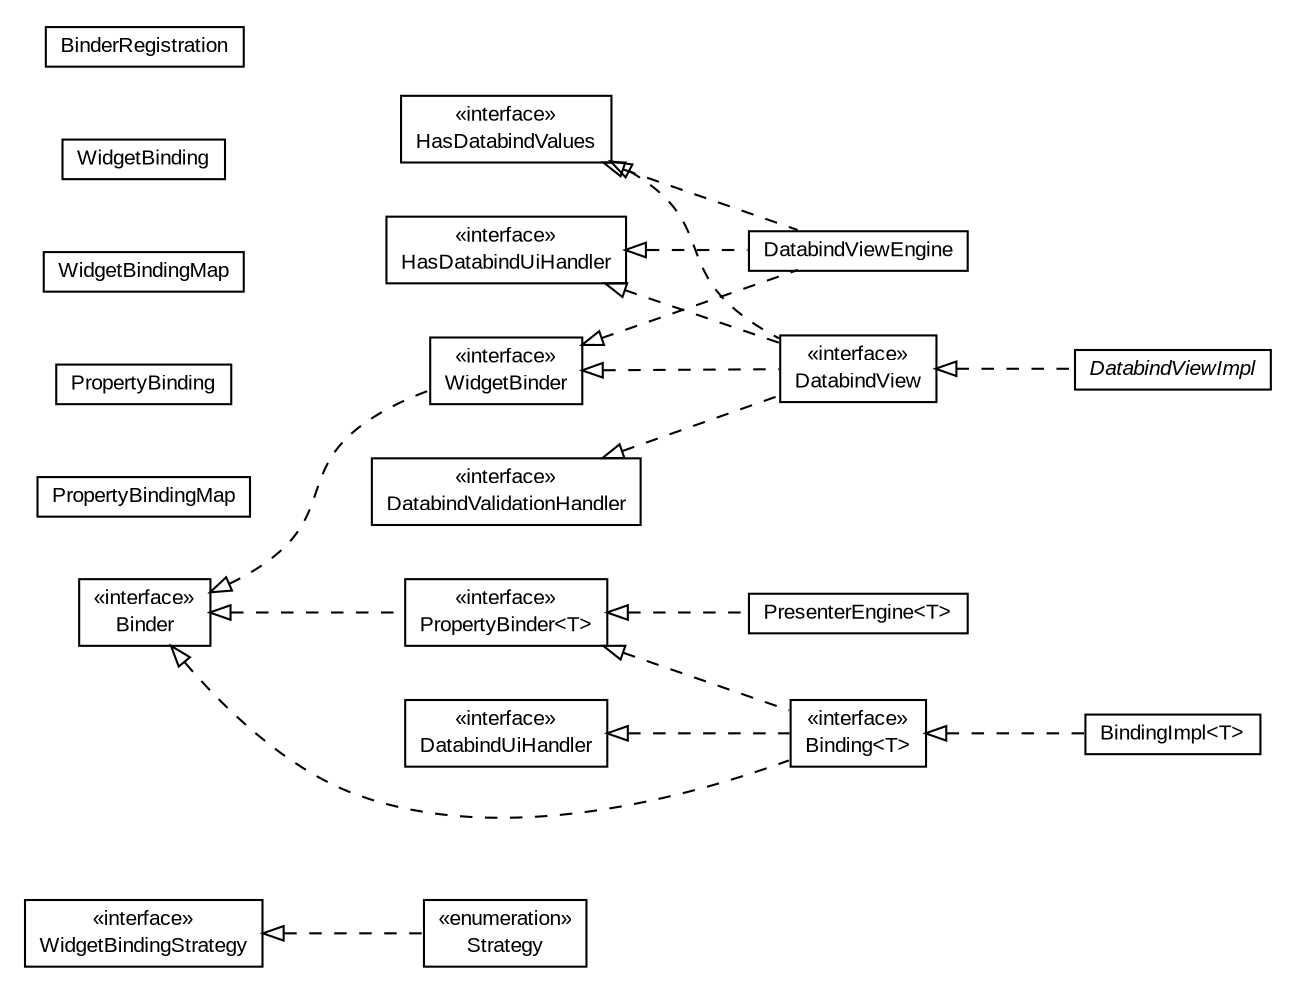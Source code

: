 #!/usr/local/bin/dot
#
# Class diagram 
# Generated by UMLGraph version R5_6-24-gf6e263 (http://www.umlgraph.org/)
#

digraph G {
	edge [fontname="arial",fontsize=10,labelfontname="arial",labelfontsize=10];
	node [fontname="arial",fontsize=10,shape=plaintext];
	nodesep=0.25;
	ranksep=0.5;
	rankdir=LR;
	// org.turbogwt.mvp.databind.WidgetBindingStrategy
	c0 [label=<<table title="org.turbogwt.mvp.databind.WidgetBindingStrategy" border="0" cellborder="1" cellspacing="0" cellpadding="2" port="p" href="./WidgetBindingStrategy.html">
		<tr><td><table border="0" cellspacing="0" cellpadding="1">
<tr><td align="center" balign="center"> &#171;interface&#187; </td></tr>
<tr><td align="center" balign="center"> WidgetBindingStrategy </td></tr>
		</table></td></tr>
		</table>>, URL="./WidgetBindingStrategy.html", fontname="arial", fontcolor="black", fontsize=10.0];
	// org.turbogwt.mvp.databind.WidgetBinder
	c1 [label=<<table title="org.turbogwt.mvp.databind.WidgetBinder" border="0" cellborder="1" cellspacing="0" cellpadding="2" port="p" href="./WidgetBinder.html">
		<tr><td><table border="0" cellspacing="0" cellpadding="1">
<tr><td align="center" balign="center"> &#171;interface&#187; </td></tr>
<tr><td align="center" balign="center"> WidgetBinder </td></tr>
		</table></td></tr>
		</table>>, URL="./WidgetBinder.html", fontname="arial", fontcolor="black", fontsize=10.0];
	// org.turbogwt.mvp.databind.Strategy
	c2 [label=<<table title="org.turbogwt.mvp.databind.Strategy" border="0" cellborder="1" cellspacing="0" cellpadding="2" port="p" href="./Strategy.html">
		<tr><td><table border="0" cellspacing="0" cellpadding="1">
<tr><td align="center" balign="center"> &#171;enumeration&#187; </td></tr>
<tr><td align="center" balign="center"> Strategy </td></tr>
		</table></td></tr>
		</table>>, URL="./Strategy.html", fontname="arial", fontcolor="black", fontsize=10.0];
	// org.turbogwt.mvp.databind.PropertyBinder<T>
	c3 [label=<<table title="org.turbogwt.mvp.databind.PropertyBinder" border="0" cellborder="1" cellspacing="0" cellpadding="2" port="p" href="./PropertyBinder.html">
		<tr><td><table border="0" cellspacing="0" cellpadding="1">
<tr><td align="center" balign="center"> &#171;interface&#187; </td></tr>
<tr><td align="center" balign="center"> PropertyBinder&lt;T&gt; </td></tr>
		</table></td></tr>
		</table>>, URL="./PropertyBinder.html", fontname="arial", fontcolor="black", fontsize=10.0];
	// org.turbogwt.mvp.databind.PresenterEngine<T>
	c4 [label=<<table title="org.turbogwt.mvp.databind.PresenterEngine" border="0" cellborder="1" cellspacing="0" cellpadding="2" port="p" href="./PresenterEngine.html">
		<tr><td><table border="0" cellspacing="0" cellpadding="1">
<tr><td align="center" balign="center"> PresenterEngine&lt;T&gt; </td></tr>
		</table></td></tr>
		</table>>, URL="./PresenterEngine.html", fontname="arial", fontcolor="black", fontsize=10.0];
	// org.turbogwt.mvp.databind.PresenterEngine.PropertyBindingMap
	c5 [label=<<table title="org.turbogwt.mvp.databind.PresenterEngine.PropertyBindingMap" border="0" cellborder="1" cellspacing="0" cellpadding="2" port="p" href="./PresenterEngine.PropertyBindingMap.html">
		<tr><td><table border="0" cellspacing="0" cellpadding="1">
<tr><td align="center" balign="center"> PropertyBindingMap </td></tr>
		</table></td></tr>
		</table>>, URL="./PresenterEngine.PropertyBindingMap.html", fontname="arial", fontcolor="black", fontsize=10.0];
	// org.turbogwt.mvp.databind.PresenterEngine.PropertyBinding
	c6 [label=<<table title="org.turbogwt.mvp.databind.PresenterEngine.PropertyBinding" border="0" cellborder="1" cellspacing="0" cellpadding="2" port="p" href="./PresenterEngine.PropertyBinding.html">
		<tr><td><table border="0" cellspacing="0" cellpadding="1">
<tr><td align="center" balign="center"> PropertyBinding </td></tr>
		</table></td></tr>
		</table>>, URL="./PresenterEngine.PropertyBinding.html", fontname="arial", fontcolor="black", fontsize=10.0];
	// org.turbogwt.mvp.databind.HasDatabindValues
	c7 [label=<<table title="org.turbogwt.mvp.databind.HasDatabindValues" border="0" cellborder="1" cellspacing="0" cellpadding="2" port="p" href="./HasDatabindValues.html">
		<tr><td><table border="0" cellspacing="0" cellpadding="1">
<tr><td align="center" balign="center"> &#171;interface&#187; </td></tr>
<tr><td align="center" balign="center"> HasDatabindValues </td></tr>
		</table></td></tr>
		</table>>, URL="./HasDatabindValues.html", fontname="arial", fontcolor="black", fontsize=10.0];
	// org.turbogwt.mvp.databind.HasDatabindUiHandler
	c8 [label=<<table title="org.turbogwt.mvp.databind.HasDatabindUiHandler" border="0" cellborder="1" cellspacing="0" cellpadding="2" port="p" href="./HasDatabindUiHandler.html">
		<tr><td><table border="0" cellspacing="0" cellpadding="1">
<tr><td align="center" balign="center"> &#171;interface&#187; </td></tr>
<tr><td align="center" balign="center"> HasDatabindUiHandler </td></tr>
		</table></td></tr>
		</table>>, URL="./HasDatabindUiHandler.html", fontname="arial", fontcolor="black", fontsize=10.0];
	// org.turbogwt.mvp.databind.DatabindViewImpl
	c9 [label=<<table title="org.turbogwt.mvp.databind.DatabindViewImpl" border="0" cellborder="1" cellspacing="0" cellpadding="2" port="p" href="./DatabindViewImpl.html">
		<tr><td><table border="0" cellspacing="0" cellpadding="1">
<tr><td align="center" balign="center"><font face="arial italic"> DatabindViewImpl </font></td></tr>
		</table></td></tr>
		</table>>, URL="./DatabindViewImpl.html", fontname="arial", fontcolor="black", fontsize=10.0];
	// org.turbogwt.mvp.databind.DatabindViewEngine
	c10 [label=<<table title="org.turbogwt.mvp.databind.DatabindViewEngine" border="0" cellborder="1" cellspacing="0" cellpadding="2" port="p" href="./DatabindViewEngine.html">
		<tr><td><table border="0" cellspacing="0" cellpadding="1">
<tr><td align="center" balign="center"> DatabindViewEngine </td></tr>
		</table></td></tr>
		</table>>, URL="./DatabindViewEngine.html", fontname="arial", fontcolor="black", fontsize=10.0];
	// org.turbogwt.mvp.databind.DatabindViewEngine.WidgetBindingMap
	c11 [label=<<table title="org.turbogwt.mvp.databind.DatabindViewEngine.WidgetBindingMap" border="0" cellborder="1" cellspacing="0" cellpadding="2" port="p" href="./DatabindViewEngine.WidgetBindingMap.html">
		<tr><td><table border="0" cellspacing="0" cellpadding="1">
<tr><td align="center" balign="center"> WidgetBindingMap </td></tr>
		</table></td></tr>
		</table>>, URL="./DatabindViewEngine.WidgetBindingMap.html", fontname="arial", fontcolor="black", fontsize=10.0];
	// org.turbogwt.mvp.databind.DatabindViewEngine.WidgetBinding
	c12 [label=<<table title="org.turbogwt.mvp.databind.DatabindViewEngine.WidgetBinding" border="0" cellborder="1" cellspacing="0" cellpadding="2" port="p" href="./DatabindViewEngine.WidgetBinding.html">
		<tr><td><table border="0" cellspacing="0" cellpadding="1">
<tr><td align="center" balign="center"> WidgetBinding </td></tr>
		</table></td></tr>
		</table>>, URL="./DatabindViewEngine.WidgetBinding.html", fontname="arial", fontcolor="black", fontsize=10.0];
	// org.turbogwt.mvp.databind.DatabindView
	c13 [label=<<table title="org.turbogwt.mvp.databind.DatabindView" border="0" cellborder="1" cellspacing="0" cellpadding="2" port="p" href="./DatabindView.html">
		<tr><td><table border="0" cellspacing="0" cellpadding="1">
<tr><td align="center" balign="center"> &#171;interface&#187; </td></tr>
<tr><td align="center" balign="center"> DatabindView </td></tr>
		</table></td></tr>
		</table>>, URL="./DatabindView.html", fontname="arial", fontcolor="black", fontsize=10.0];
	// org.turbogwt.mvp.databind.DatabindValidationHandler
	c14 [label=<<table title="org.turbogwt.mvp.databind.DatabindValidationHandler" border="0" cellborder="1" cellspacing="0" cellpadding="2" port="p" href="./DatabindValidationHandler.html">
		<tr><td><table border="0" cellspacing="0" cellpadding="1">
<tr><td align="center" balign="center"> &#171;interface&#187; </td></tr>
<tr><td align="center" balign="center"> DatabindValidationHandler </td></tr>
		</table></td></tr>
		</table>>, URL="./DatabindValidationHandler.html", fontname="arial", fontcolor="black", fontsize=10.0];
	// org.turbogwt.mvp.databind.DatabindUiHandler
	c15 [label=<<table title="org.turbogwt.mvp.databind.DatabindUiHandler" border="0" cellborder="1" cellspacing="0" cellpadding="2" port="p" href="./DatabindUiHandler.html">
		<tr><td><table border="0" cellspacing="0" cellpadding="1">
<tr><td align="center" balign="center"> &#171;interface&#187; </td></tr>
<tr><td align="center" balign="center"> DatabindUiHandler </td></tr>
		</table></td></tr>
		</table>>, URL="./DatabindUiHandler.html", fontname="arial", fontcolor="black", fontsize=10.0];
	// org.turbogwt.mvp.databind.BindingImpl<T>
	c16 [label=<<table title="org.turbogwt.mvp.databind.BindingImpl" border="0" cellborder="1" cellspacing="0" cellpadding="2" port="p" href="./BindingImpl.html">
		<tr><td><table border="0" cellspacing="0" cellpadding="1">
<tr><td align="center" balign="center"> BindingImpl&lt;T&gt; </td></tr>
		</table></td></tr>
		</table>>, URL="./BindingImpl.html", fontname="arial", fontcolor="black", fontsize=10.0];
	// org.turbogwt.mvp.databind.Binding<T>
	c17 [label=<<table title="org.turbogwt.mvp.databind.Binding" border="0" cellborder="1" cellspacing="0" cellpadding="2" port="p" href="./Binding.html">
		<tr><td><table border="0" cellspacing="0" cellpadding="1">
<tr><td align="center" balign="center"> &#171;interface&#187; </td></tr>
<tr><td align="center" balign="center"> Binding&lt;T&gt; </td></tr>
		</table></td></tr>
		</table>>, URL="./Binding.html", fontname="arial", fontcolor="black", fontsize=10.0];
	// org.turbogwt.mvp.databind.BinderRegistration
	c18 [label=<<table title="org.turbogwt.mvp.databind.BinderRegistration" border="0" cellborder="1" cellspacing="0" cellpadding="2" port="p" href="./BinderRegistration.html">
		<tr><td><table border="0" cellspacing="0" cellpadding="1">
<tr><td align="center" balign="center"> BinderRegistration </td></tr>
		</table></td></tr>
		</table>>, URL="./BinderRegistration.html", fontname="arial", fontcolor="black", fontsize=10.0];
	// org.turbogwt.mvp.databind.Binder
	c19 [label=<<table title="org.turbogwt.mvp.databind.Binder" border="0" cellborder="1" cellspacing="0" cellpadding="2" port="p" href="./Binder.html">
		<tr><td><table border="0" cellspacing="0" cellpadding="1">
<tr><td align="center" balign="center"> &#171;interface&#187; </td></tr>
<tr><td align="center" balign="center"> Binder </td></tr>
		</table></td></tr>
		</table>>, URL="./Binder.html", fontname="arial", fontcolor="black", fontsize=10.0];
	//org.turbogwt.mvp.databind.WidgetBinder implements org.turbogwt.mvp.databind.Binder
	c19:p -> c1:p [dir=back,arrowtail=empty,style=dashed];
	//org.turbogwt.mvp.databind.Strategy implements org.turbogwt.mvp.databind.WidgetBindingStrategy
	c0:p -> c2:p [dir=back,arrowtail=empty,style=dashed];
	//org.turbogwt.mvp.databind.PropertyBinder<T> implements org.turbogwt.mvp.databind.Binder
	c19:p -> c3:p [dir=back,arrowtail=empty,style=dashed];
	//org.turbogwt.mvp.databind.PresenterEngine<T> implements org.turbogwt.mvp.databind.PropertyBinder<T>
	c3:p -> c4:p [dir=back,arrowtail=empty,style=dashed];
	//org.turbogwt.mvp.databind.DatabindViewImpl implements org.turbogwt.mvp.databind.DatabindView
	c13:p -> c9:p [dir=back,arrowtail=empty,style=dashed];
	//org.turbogwt.mvp.databind.DatabindViewEngine implements org.turbogwt.mvp.databind.WidgetBinder
	c1:p -> c10:p [dir=back,arrowtail=empty,style=dashed];
	//org.turbogwt.mvp.databind.DatabindViewEngine implements org.turbogwt.mvp.databind.HasDatabindValues
	c7:p -> c10:p [dir=back,arrowtail=empty,style=dashed];
	//org.turbogwt.mvp.databind.DatabindViewEngine implements org.turbogwt.mvp.databind.HasDatabindUiHandler
	c8:p -> c10:p [dir=back,arrowtail=empty,style=dashed];
	//org.turbogwt.mvp.databind.DatabindView implements org.turbogwt.mvp.databind.HasDatabindUiHandler
	c8:p -> c13:p [dir=back,arrowtail=empty,style=dashed];
	//org.turbogwt.mvp.databind.DatabindView implements org.turbogwt.mvp.databind.HasDatabindValues
	c7:p -> c13:p [dir=back,arrowtail=empty,style=dashed];
	//org.turbogwt.mvp.databind.DatabindView implements org.turbogwt.mvp.databind.WidgetBinder
	c1:p -> c13:p [dir=back,arrowtail=empty,style=dashed];
	//org.turbogwt.mvp.databind.DatabindView implements org.turbogwt.mvp.databind.DatabindValidationHandler
	c14:p -> c13:p [dir=back,arrowtail=empty,style=dashed];
	//org.turbogwt.mvp.databind.BindingImpl<T> implements org.turbogwt.mvp.databind.Binding<T>
	c17:p -> c16:p [dir=back,arrowtail=empty,style=dashed];
	//org.turbogwt.mvp.databind.Binding<T> implements org.turbogwt.mvp.databind.PropertyBinder<T>
	c3:p -> c17:p [dir=back,arrowtail=empty,style=dashed];
	//org.turbogwt.mvp.databind.Binding<T> implements org.turbogwt.mvp.databind.DatabindUiHandler
	c15:p -> c17:p [dir=back,arrowtail=empty,style=dashed];
	//org.turbogwt.mvp.databind.Binding<T> implements org.turbogwt.mvp.databind.Binder
	c19:p -> c17:p [dir=back,arrowtail=empty,style=dashed];
}

